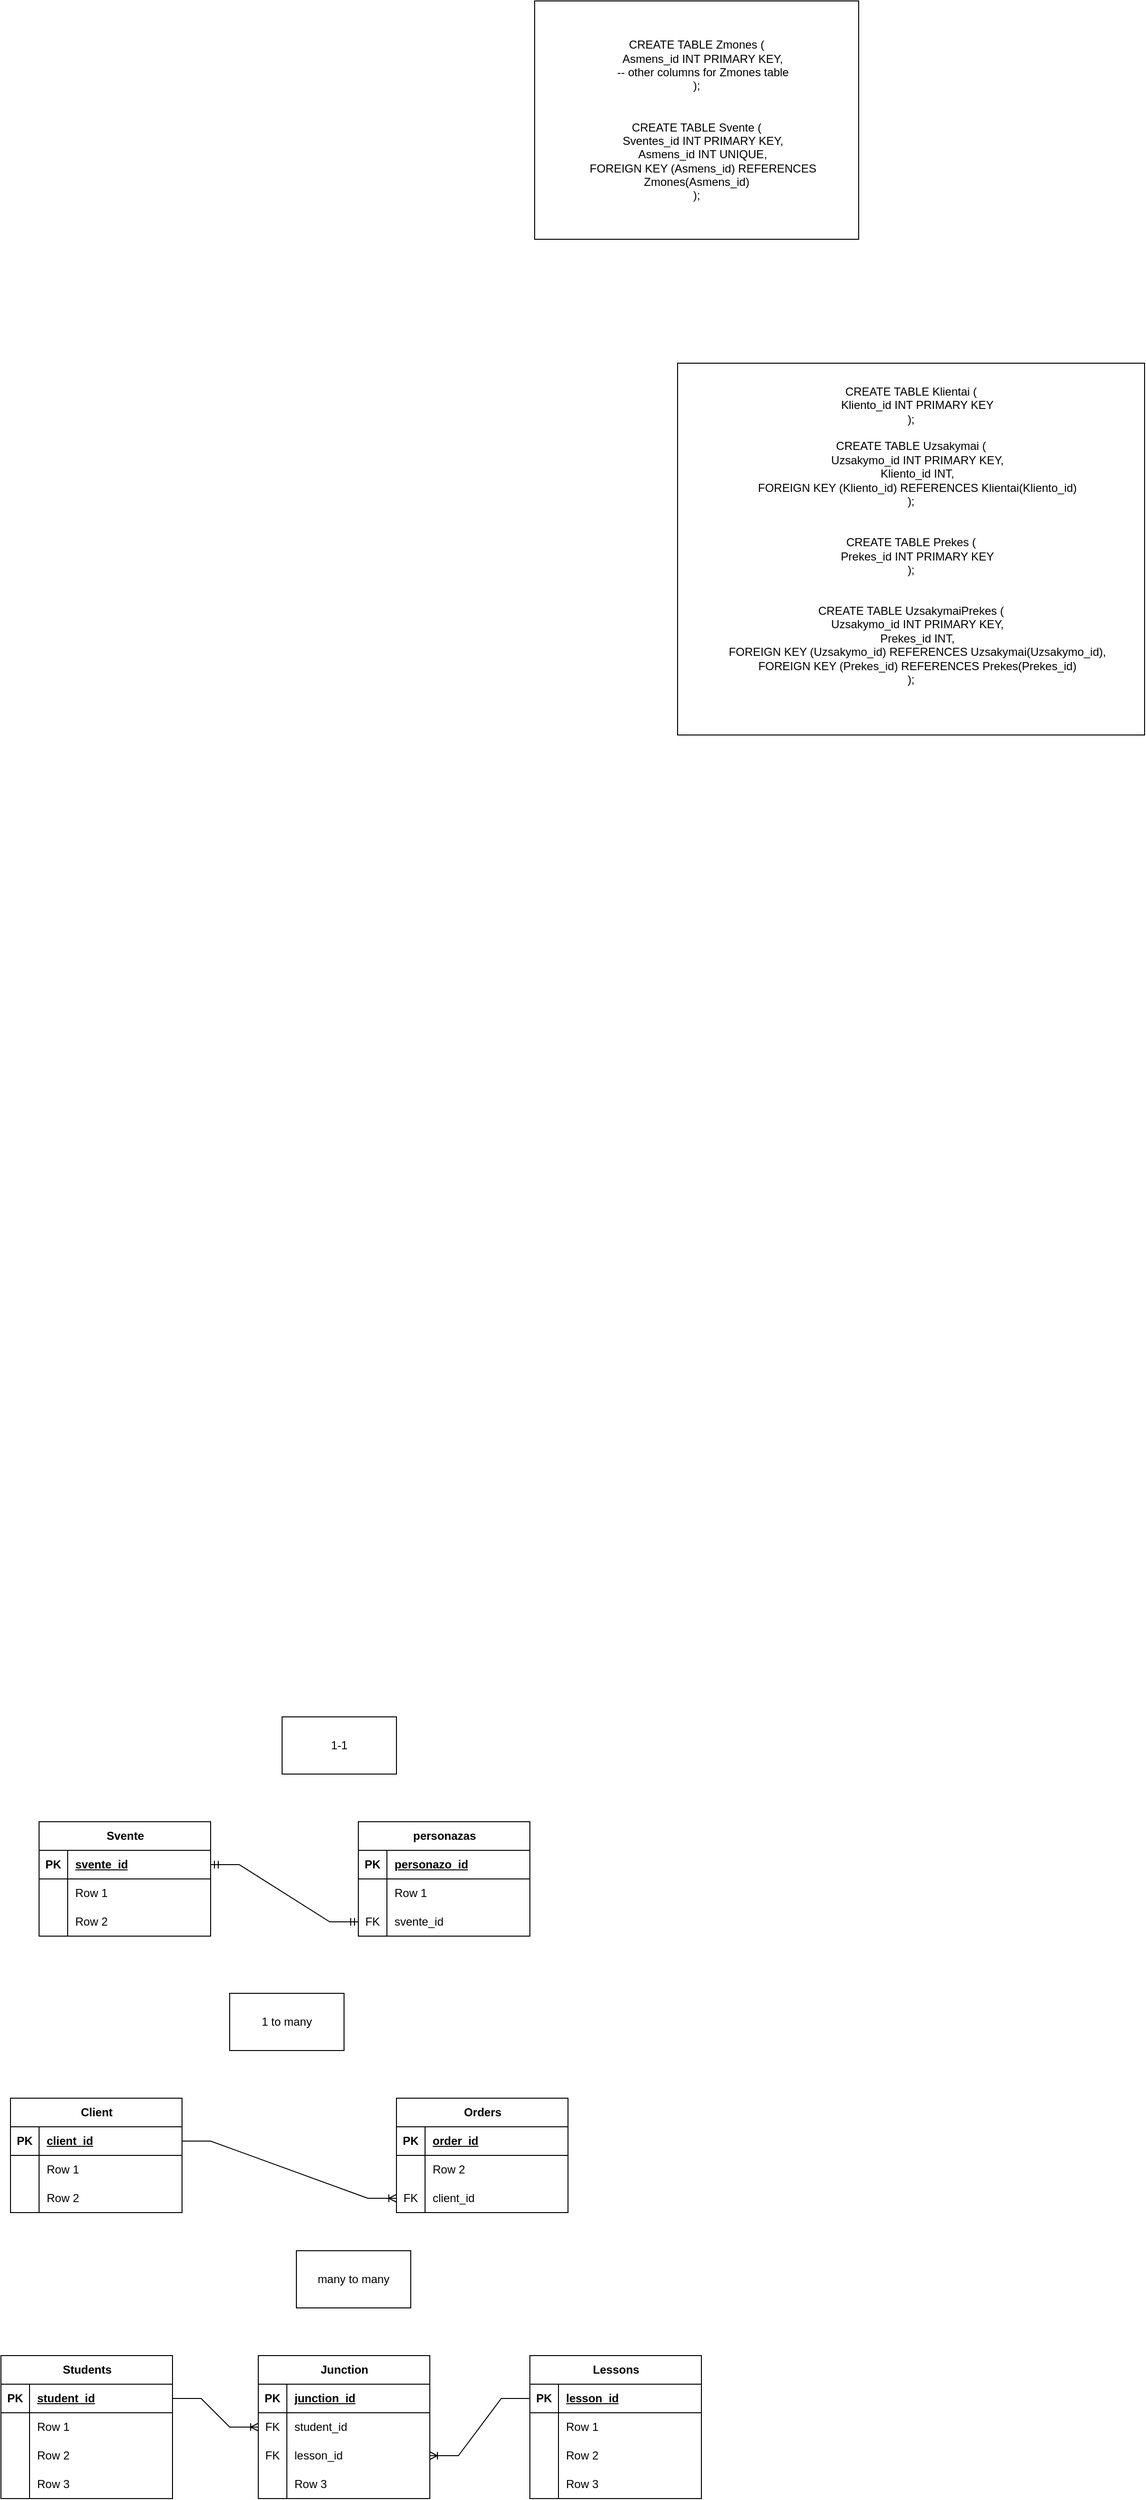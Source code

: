 <mxfile version="22.1.3" type="github">
  <diagram name="Page-1" id="-Vf2M1avFf3hdLdJzJY-">
    <mxGraphModel dx="1232" dy="1623" grid="1" gridSize="10" guides="1" tooltips="1" connect="1" arrows="1" fold="1" page="1" pageScale="1" pageWidth="850" pageHeight="1100" math="0" shadow="0">
      <root>
        <mxCell id="0" />
        <mxCell id="1" parent="0" />
        <mxCell id="xUSNUr6XlXk5HBft7Dbz-149" value="&lt;div&gt;&lt;br&gt;&lt;/div&gt;&lt;div&gt;CREATE TABLE Zmones (&lt;/div&gt;&lt;div&gt;&amp;nbsp; &amp;nbsp; Asmens_id INT PRIMARY KEY,&lt;/div&gt;&lt;div&gt;&amp;nbsp; &amp;nbsp; -- other columns for Zmones table&lt;/div&gt;&lt;div&gt;);&lt;/div&gt;&lt;div&gt;&lt;br&gt;&lt;/div&gt;&lt;div&gt;&lt;br&gt;&lt;/div&gt;&lt;div&gt;CREATE TABLE Svente (&lt;/div&gt;&lt;div&gt;&amp;nbsp; &amp;nbsp; Sventes_id INT PRIMARY KEY,&lt;/div&gt;&lt;div&gt;&amp;nbsp; &amp;nbsp; Asmens_id INT UNIQUE,&lt;/div&gt;&lt;div&gt;&amp;nbsp; &amp;nbsp; FOREIGN KEY (Asmens_id) REFERENCES Zmones(Asmens_id)&lt;/div&gt;&lt;div&gt;);&lt;/div&gt;&lt;div&gt;&lt;br&gt;&lt;/div&gt;" style="whiteSpace=wrap;html=1;" parent="1" vertex="1">
          <mxGeometry x="610" y="-1050" width="340" height="250" as="geometry" />
        </mxCell>
        <mxCell id="xUSNUr6XlXk5HBft7Dbz-150" value="&lt;div&gt;&lt;div&gt;&lt;span style=&quot;background-color: initial;&quot;&gt;CREATE TABLE Klientai (&lt;/span&gt;&lt;br&gt;&lt;/div&gt;&lt;div&gt;&amp;nbsp; &amp;nbsp; Kliento_id INT PRIMARY KEY&lt;/div&gt;&lt;div&gt;);&lt;/div&gt;&lt;div&gt;&lt;br&gt;&lt;/div&gt;&lt;div&gt;&lt;span style=&quot;background-color: initial;&quot;&gt;CREATE TABLE Uzsakymai (&lt;/span&gt;&lt;br&gt;&lt;/div&gt;&lt;div&gt;&amp;nbsp; &amp;nbsp; Uzsakymo_id INT PRIMARY KEY,&lt;/div&gt;&lt;div&gt;&amp;nbsp; &amp;nbsp; Kliento_id INT,&lt;/div&gt;&lt;div&gt;&amp;nbsp; &amp;nbsp; FOREIGN KEY (Kliento_id) REFERENCES Klientai(Kliento_id)&lt;/div&gt;&lt;div&gt;);&lt;/div&gt;&lt;div&gt;&lt;br&gt;&lt;/div&gt;&lt;div&gt;&lt;br&gt;&lt;/div&gt;&lt;div&gt;CREATE TABLE Prekes (&lt;/div&gt;&lt;div&gt;&amp;nbsp; &amp;nbsp; Prekes_id INT PRIMARY KEY&lt;/div&gt;&lt;div&gt;);&lt;/div&gt;&lt;div&gt;&lt;br&gt;&lt;/div&gt;&lt;div&gt;&lt;br&gt;&lt;/div&gt;&lt;div&gt;CREATE TABLE UzsakymaiPrekes (&lt;/div&gt;&lt;div&gt;&amp;nbsp; &amp;nbsp; Uzsakymo_id INT PRIMARY KEY,&lt;/div&gt;&lt;div&gt;&amp;nbsp; &amp;nbsp; Prekes_id INT,&lt;/div&gt;&lt;div&gt;&amp;nbsp; &amp;nbsp; FOREIGN KEY (Uzsakymo_id) REFERENCES Uzsakymai(Uzsakymo_id),&lt;/div&gt;&lt;div&gt;&amp;nbsp; &amp;nbsp; FOREIGN KEY (Prekes_id) REFERENCES Prekes(Prekes_id)&lt;/div&gt;&lt;div&gt;);&lt;/div&gt;&lt;/div&gt;&lt;div&gt;&lt;br&gt;&lt;/div&gt;&lt;div&gt;&lt;br&gt;&lt;/div&gt;" style="whiteSpace=wrap;html=1;" parent="1" vertex="1">
          <mxGeometry x="760" y="-670" width="490" height="390" as="geometry" />
        </mxCell>
        <mxCell id="NiI3PP4zF5hKFGxqGtcx-8" value="Svente" style="shape=table;startSize=30;container=1;collapsible=1;childLayout=tableLayout;fixedRows=1;rowLines=0;fontStyle=1;align=center;resizeLast=1;html=1;" vertex="1" parent="1">
          <mxGeometry x="90" y="860" width="180" height="120" as="geometry" />
        </mxCell>
        <mxCell id="NiI3PP4zF5hKFGxqGtcx-9" value="" style="shape=tableRow;horizontal=0;startSize=0;swimlaneHead=0;swimlaneBody=0;fillColor=none;collapsible=0;dropTarget=0;points=[[0,0.5],[1,0.5]];portConstraint=eastwest;top=0;left=0;right=0;bottom=1;" vertex="1" parent="NiI3PP4zF5hKFGxqGtcx-8">
          <mxGeometry y="30" width="180" height="30" as="geometry" />
        </mxCell>
        <mxCell id="NiI3PP4zF5hKFGxqGtcx-10" value="PK" style="shape=partialRectangle;connectable=0;fillColor=none;top=0;left=0;bottom=0;right=0;fontStyle=1;overflow=hidden;whiteSpace=wrap;html=1;" vertex="1" parent="NiI3PP4zF5hKFGxqGtcx-9">
          <mxGeometry width="30" height="30" as="geometry">
            <mxRectangle width="30" height="30" as="alternateBounds" />
          </mxGeometry>
        </mxCell>
        <mxCell id="NiI3PP4zF5hKFGxqGtcx-11" value="svente_id" style="shape=partialRectangle;connectable=0;fillColor=none;top=0;left=0;bottom=0;right=0;align=left;spacingLeft=6;fontStyle=5;overflow=hidden;whiteSpace=wrap;html=1;" vertex="1" parent="NiI3PP4zF5hKFGxqGtcx-9">
          <mxGeometry x="30" width="150" height="30" as="geometry">
            <mxRectangle width="150" height="30" as="alternateBounds" />
          </mxGeometry>
        </mxCell>
        <mxCell id="NiI3PP4zF5hKFGxqGtcx-12" value="" style="shape=tableRow;horizontal=0;startSize=0;swimlaneHead=0;swimlaneBody=0;fillColor=none;collapsible=0;dropTarget=0;points=[[0,0.5],[1,0.5]];portConstraint=eastwest;top=0;left=0;right=0;bottom=0;" vertex="1" parent="NiI3PP4zF5hKFGxqGtcx-8">
          <mxGeometry y="60" width="180" height="30" as="geometry" />
        </mxCell>
        <mxCell id="NiI3PP4zF5hKFGxqGtcx-13" value="" style="shape=partialRectangle;connectable=0;fillColor=none;top=0;left=0;bottom=0;right=0;editable=1;overflow=hidden;whiteSpace=wrap;html=1;" vertex="1" parent="NiI3PP4zF5hKFGxqGtcx-12">
          <mxGeometry width="30" height="30" as="geometry">
            <mxRectangle width="30" height="30" as="alternateBounds" />
          </mxGeometry>
        </mxCell>
        <mxCell id="NiI3PP4zF5hKFGxqGtcx-14" value="Row 1" style="shape=partialRectangle;connectable=0;fillColor=none;top=0;left=0;bottom=0;right=0;align=left;spacingLeft=6;overflow=hidden;whiteSpace=wrap;html=1;" vertex="1" parent="NiI3PP4zF5hKFGxqGtcx-12">
          <mxGeometry x="30" width="150" height="30" as="geometry">
            <mxRectangle width="150" height="30" as="alternateBounds" />
          </mxGeometry>
        </mxCell>
        <mxCell id="NiI3PP4zF5hKFGxqGtcx-15" value="" style="shape=tableRow;horizontal=0;startSize=0;swimlaneHead=0;swimlaneBody=0;fillColor=none;collapsible=0;dropTarget=0;points=[[0,0.5],[1,0.5]];portConstraint=eastwest;top=0;left=0;right=0;bottom=0;" vertex="1" parent="NiI3PP4zF5hKFGxqGtcx-8">
          <mxGeometry y="90" width="180" height="30" as="geometry" />
        </mxCell>
        <mxCell id="NiI3PP4zF5hKFGxqGtcx-16" value="" style="shape=partialRectangle;connectable=0;fillColor=none;top=0;left=0;bottom=0;right=0;editable=1;overflow=hidden;whiteSpace=wrap;html=1;" vertex="1" parent="NiI3PP4zF5hKFGxqGtcx-15">
          <mxGeometry width="30" height="30" as="geometry">
            <mxRectangle width="30" height="30" as="alternateBounds" />
          </mxGeometry>
        </mxCell>
        <mxCell id="NiI3PP4zF5hKFGxqGtcx-17" value="Row 2" style="shape=partialRectangle;connectable=0;fillColor=none;top=0;left=0;bottom=0;right=0;align=left;spacingLeft=6;overflow=hidden;whiteSpace=wrap;html=1;" vertex="1" parent="NiI3PP4zF5hKFGxqGtcx-15">
          <mxGeometry x="30" width="150" height="30" as="geometry">
            <mxRectangle width="150" height="30" as="alternateBounds" />
          </mxGeometry>
        </mxCell>
        <mxCell id="NiI3PP4zF5hKFGxqGtcx-21" value="personazas" style="shape=table;startSize=30;container=1;collapsible=1;childLayout=tableLayout;fixedRows=1;rowLines=0;fontStyle=1;align=center;resizeLast=1;html=1;" vertex="1" parent="1">
          <mxGeometry x="425" y="860" width="180" height="120" as="geometry" />
        </mxCell>
        <mxCell id="NiI3PP4zF5hKFGxqGtcx-22" value="" style="shape=tableRow;horizontal=0;startSize=0;swimlaneHead=0;swimlaneBody=0;fillColor=none;collapsible=0;dropTarget=0;points=[[0,0.5],[1,0.5]];portConstraint=eastwest;top=0;left=0;right=0;bottom=1;" vertex="1" parent="NiI3PP4zF5hKFGxqGtcx-21">
          <mxGeometry y="30" width="180" height="30" as="geometry" />
        </mxCell>
        <mxCell id="NiI3PP4zF5hKFGxqGtcx-23" value="PK" style="shape=partialRectangle;connectable=0;fillColor=none;top=0;left=0;bottom=0;right=0;fontStyle=1;overflow=hidden;whiteSpace=wrap;html=1;" vertex="1" parent="NiI3PP4zF5hKFGxqGtcx-22">
          <mxGeometry width="30" height="30" as="geometry">
            <mxRectangle width="30" height="30" as="alternateBounds" />
          </mxGeometry>
        </mxCell>
        <mxCell id="NiI3PP4zF5hKFGxqGtcx-24" value="personazo_id" style="shape=partialRectangle;connectable=0;fillColor=none;top=0;left=0;bottom=0;right=0;align=left;spacingLeft=6;fontStyle=5;overflow=hidden;whiteSpace=wrap;html=1;" vertex="1" parent="NiI3PP4zF5hKFGxqGtcx-22">
          <mxGeometry x="30" width="150" height="30" as="geometry">
            <mxRectangle width="150" height="30" as="alternateBounds" />
          </mxGeometry>
        </mxCell>
        <mxCell id="NiI3PP4zF5hKFGxqGtcx-25" value="" style="shape=tableRow;horizontal=0;startSize=0;swimlaneHead=0;swimlaneBody=0;fillColor=none;collapsible=0;dropTarget=0;points=[[0,0.5],[1,0.5]];portConstraint=eastwest;top=0;left=0;right=0;bottom=0;" vertex="1" parent="NiI3PP4zF5hKFGxqGtcx-21">
          <mxGeometry y="60" width="180" height="30" as="geometry" />
        </mxCell>
        <mxCell id="NiI3PP4zF5hKFGxqGtcx-26" value="" style="shape=partialRectangle;connectable=0;fillColor=none;top=0;left=0;bottom=0;right=0;editable=1;overflow=hidden;whiteSpace=wrap;html=1;" vertex="1" parent="NiI3PP4zF5hKFGxqGtcx-25">
          <mxGeometry width="30" height="30" as="geometry">
            <mxRectangle width="30" height="30" as="alternateBounds" />
          </mxGeometry>
        </mxCell>
        <mxCell id="NiI3PP4zF5hKFGxqGtcx-27" value="Row 1" style="shape=partialRectangle;connectable=0;fillColor=none;top=0;left=0;bottom=0;right=0;align=left;spacingLeft=6;overflow=hidden;whiteSpace=wrap;html=1;" vertex="1" parent="NiI3PP4zF5hKFGxqGtcx-25">
          <mxGeometry x="30" width="150" height="30" as="geometry">
            <mxRectangle width="150" height="30" as="alternateBounds" />
          </mxGeometry>
        </mxCell>
        <mxCell id="NiI3PP4zF5hKFGxqGtcx-34" value="" style="shape=tableRow;horizontal=0;startSize=0;swimlaneHead=0;swimlaneBody=0;fillColor=none;collapsible=0;dropTarget=0;points=[[0,0.5],[1,0.5]];portConstraint=eastwest;top=0;left=0;right=0;bottom=0;" vertex="1" parent="NiI3PP4zF5hKFGxqGtcx-21">
          <mxGeometry y="90" width="180" height="30" as="geometry" />
        </mxCell>
        <mxCell id="NiI3PP4zF5hKFGxqGtcx-35" value="FK" style="shape=partialRectangle;connectable=0;fillColor=none;top=0;left=0;bottom=0;right=0;editable=1;overflow=hidden;whiteSpace=wrap;html=1;" vertex="1" parent="NiI3PP4zF5hKFGxqGtcx-34">
          <mxGeometry width="30" height="30" as="geometry">
            <mxRectangle width="30" height="30" as="alternateBounds" />
          </mxGeometry>
        </mxCell>
        <mxCell id="NiI3PP4zF5hKFGxqGtcx-36" value="svente_id" style="shape=partialRectangle;connectable=0;fillColor=none;top=0;left=0;bottom=0;right=0;align=left;spacingLeft=6;overflow=hidden;whiteSpace=wrap;html=1;" vertex="1" parent="NiI3PP4zF5hKFGxqGtcx-34">
          <mxGeometry x="30" width="150" height="30" as="geometry">
            <mxRectangle width="150" height="30" as="alternateBounds" />
          </mxGeometry>
        </mxCell>
        <mxCell id="NiI3PP4zF5hKFGxqGtcx-38" value="" style="edgeStyle=entityRelationEdgeStyle;fontSize=12;html=1;endArrow=ERmandOne;startArrow=ERmandOne;rounded=0;exitX=1;exitY=0.5;exitDx=0;exitDy=0;entryX=0;entryY=0.5;entryDx=0;entryDy=0;" edge="1" parent="1" source="NiI3PP4zF5hKFGxqGtcx-9" target="NiI3PP4zF5hKFGxqGtcx-34">
          <mxGeometry width="100" height="100" relative="1" as="geometry">
            <mxPoint x="460" y="880" as="sourcePoint" />
            <mxPoint x="560" y="780" as="targetPoint" />
          </mxGeometry>
        </mxCell>
        <mxCell id="NiI3PP4zF5hKFGxqGtcx-39" value="Client" style="shape=table;startSize=30;container=1;collapsible=1;childLayout=tableLayout;fixedRows=1;rowLines=0;fontStyle=1;align=center;resizeLast=1;html=1;" vertex="1" parent="1">
          <mxGeometry x="60" y="1150" width="180" height="120" as="geometry" />
        </mxCell>
        <mxCell id="NiI3PP4zF5hKFGxqGtcx-40" value="" style="shape=tableRow;horizontal=0;startSize=0;swimlaneHead=0;swimlaneBody=0;fillColor=none;collapsible=0;dropTarget=0;points=[[0,0.5],[1,0.5]];portConstraint=eastwest;top=0;left=0;right=0;bottom=1;" vertex="1" parent="NiI3PP4zF5hKFGxqGtcx-39">
          <mxGeometry y="30" width="180" height="30" as="geometry" />
        </mxCell>
        <mxCell id="NiI3PP4zF5hKFGxqGtcx-41" value="PK" style="shape=partialRectangle;connectable=0;fillColor=none;top=0;left=0;bottom=0;right=0;fontStyle=1;overflow=hidden;whiteSpace=wrap;html=1;" vertex="1" parent="NiI3PP4zF5hKFGxqGtcx-40">
          <mxGeometry width="30" height="30" as="geometry">
            <mxRectangle width="30" height="30" as="alternateBounds" />
          </mxGeometry>
        </mxCell>
        <mxCell id="NiI3PP4zF5hKFGxqGtcx-42" value="client_id" style="shape=partialRectangle;connectable=0;fillColor=none;top=0;left=0;bottom=0;right=0;align=left;spacingLeft=6;fontStyle=5;overflow=hidden;whiteSpace=wrap;html=1;" vertex="1" parent="NiI3PP4zF5hKFGxqGtcx-40">
          <mxGeometry x="30" width="150" height="30" as="geometry">
            <mxRectangle width="150" height="30" as="alternateBounds" />
          </mxGeometry>
        </mxCell>
        <mxCell id="NiI3PP4zF5hKFGxqGtcx-43" value="" style="shape=tableRow;horizontal=0;startSize=0;swimlaneHead=0;swimlaneBody=0;fillColor=none;collapsible=0;dropTarget=0;points=[[0,0.5],[1,0.5]];portConstraint=eastwest;top=0;left=0;right=0;bottom=0;" vertex="1" parent="NiI3PP4zF5hKFGxqGtcx-39">
          <mxGeometry y="60" width="180" height="30" as="geometry" />
        </mxCell>
        <mxCell id="NiI3PP4zF5hKFGxqGtcx-44" value="" style="shape=partialRectangle;connectable=0;fillColor=none;top=0;left=0;bottom=0;right=0;editable=1;overflow=hidden;whiteSpace=wrap;html=1;" vertex="1" parent="NiI3PP4zF5hKFGxqGtcx-43">
          <mxGeometry width="30" height="30" as="geometry">
            <mxRectangle width="30" height="30" as="alternateBounds" />
          </mxGeometry>
        </mxCell>
        <mxCell id="NiI3PP4zF5hKFGxqGtcx-45" value="Row 1" style="shape=partialRectangle;connectable=0;fillColor=none;top=0;left=0;bottom=0;right=0;align=left;spacingLeft=6;overflow=hidden;whiteSpace=wrap;html=1;" vertex="1" parent="NiI3PP4zF5hKFGxqGtcx-43">
          <mxGeometry x="30" width="150" height="30" as="geometry">
            <mxRectangle width="150" height="30" as="alternateBounds" />
          </mxGeometry>
        </mxCell>
        <mxCell id="NiI3PP4zF5hKFGxqGtcx-46" value="" style="shape=tableRow;horizontal=0;startSize=0;swimlaneHead=0;swimlaneBody=0;fillColor=none;collapsible=0;dropTarget=0;points=[[0,0.5],[1,0.5]];portConstraint=eastwest;top=0;left=0;right=0;bottom=0;" vertex="1" parent="NiI3PP4zF5hKFGxqGtcx-39">
          <mxGeometry y="90" width="180" height="30" as="geometry" />
        </mxCell>
        <mxCell id="NiI3PP4zF5hKFGxqGtcx-47" value="" style="shape=partialRectangle;connectable=0;fillColor=none;top=0;left=0;bottom=0;right=0;editable=1;overflow=hidden;whiteSpace=wrap;html=1;" vertex="1" parent="NiI3PP4zF5hKFGxqGtcx-46">
          <mxGeometry width="30" height="30" as="geometry">
            <mxRectangle width="30" height="30" as="alternateBounds" />
          </mxGeometry>
        </mxCell>
        <mxCell id="NiI3PP4zF5hKFGxqGtcx-48" value="Row 2" style="shape=partialRectangle;connectable=0;fillColor=none;top=0;left=0;bottom=0;right=0;align=left;spacingLeft=6;overflow=hidden;whiteSpace=wrap;html=1;" vertex="1" parent="NiI3PP4zF5hKFGxqGtcx-46">
          <mxGeometry x="30" width="150" height="30" as="geometry">
            <mxRectangle width="150" height="30" as="alternateBounds" />
          </mxGeometry>
        </mxCell>
        <mxCell id="NiI3PP4zF5hKFGxqGtcx-52" value="Orders" style="shape=table;startSize=30;container=1;collapsible=1;childLayout=tableLayout;fixedRows=1;rowLines=0;fontStyle=1;align=center;resizeLast=1;html=1;" vertex="1" parent="1">
          <mxGeometry x="465" y="1150" width="180" height="120" as="geometry" />
        </mxCell>
        <mxCell id="NiI3PP4zF5hKFGxqGtcx-53" value="" style="shape=tableRow;horizontal=0;startSize=0;swimlaneHead=0;swimlaneBody=0;fillColor=none;collapsible=0;dropTarget=0;points=[[0,0.5],[1,0.5]];portConstraint=eastwest;top=0;left=0;right=0;bottom=1;" vertex="1" parent="NiI3PP4zF5hKFGxqGtcx-52">
          <mxGeometry y="30" width="180" height="30" as="geometry" />
        </mxCell>
        <mxCell id="NiI3PP4zF5hKFGxqGtcx-54" value="PK" style="shape=partialRectangle;connectable=0;fillColor=none;top=0;left=0;bottom=0;right=0;fontStyle=1;overflow=hidden;whiteSpace=wrap;html=1;" vertex="1" parent="NiI3PP4zF5hKFGxqGtcx-53">
          <mxGeometry width="30" height="30" as="geometry">
            <mxRectangle width="30" height="30" as="alternateBounds" />
          </mxGeometry>
        </mxCell>
        <mxCell id="NiI3PP4zF5hKFGxqGtcx-55" value="order_id" style="shape=partialRectangle;connectable=0;fillColor=none;top=0;left=0;bottom=0;right=0;align=left;spacingLeft=6;fontStyle=5;overflow=hidden;whiteSpace=wrap;html=1;" vertex="1" parent="NiI3PP4zF5hKFGxqGtcx-53">
          <mxGeometry x="30" width="150" height="30" as="geometry">
            <mxRectangle width="150" height="30" as="alternateBounds" />
          </mxGeometry>
        </mxCell>
        <mxCell id="NiI3PP4zF5hKFGxqGtcx-59" value="" style="shape=tableRow;horizontal=0;startSize=0;swimlaneHead=0;swimlaneBody=0;fillColor=none;collapsible=0;dropTarget=0;points=[[0,0.5],[1,0.5]];portConstraint=eastwest;top=0;left=0;right=0;bottom=0;" vertex="1" parent="NiI3PP4zF5hKFGxqGtcx-52">
          <mxGeometry y="60" width="180" height="30" as="geometry" />
        </mxCell>
        <mxCell id="NiI3PP4zF5hKFGxqGtcx-60" value="" style="shape=partialRectangle;connectable=0;fillColor=none;top=0;left=0;bottom=0;right=0;editable=1;overflow=hidden;whiteSpace=wrap;html=1;" vertex="1" parent="NiI3PP4zF5hKFGxqGtcx-59">
          <mxGeometry width="30" height="30" as="geometry">
            <mxRectangle width="30" height="30" as="alternateBounds" />
          </mxGeometry>
        </mxCell>
        <mxCell id="NiI3PP4zF5hKFGxqGtcx-61" value="Row 2" style="shape=partialRectangle;connectable=0;fillColor=none;top=0;left=0;bottom=0;right=0;align=left;spacingLeft=6;overflow=hidden;whiteSpace=wrap;html=1;" vertex="1" parent="NiI3PP4zF5hKFGxqGtcx-59">
          <mxGeometry x="30" width="150" height="30" as="geometry">
            <mxRectangle width="150" height="30" as="alternateBounds" />
          </mxGeometry>
        </mxCell>
        <mxCell id="NiI3PP4zF5hKFGxqGtcx-62" value="" style="shape=tableRow;horizontal=0;startSize=0;swimlaneHead=0;swimlaneBody=0;fillColor=none;collapsible=0;dropTarget=0;points=[[0,0.5],[1,0.5]];portConstraint=eastwest;top=0;left=0;right=0;bottom=0;" vertex="1" parent="NiI3PP4zF5hKFGxqGtcx-52">
          <mxGeometry y="90" width="180" height="30" as="geometry" />
        </mxCell>
        <mxCell id="NiI3PP4zF5hKFGxqGtcx-63" value="FK" style="shape=partialRectangle;connectable=0;fillColor=none;top=0;left=0;bottom=0;right=0;editable=1;overflow=hidden;whiteSpace=wrap;html=1;" vertex="1" parent="NiI3PP4zF5hKFGxqGtcx-62">
          <mxGeometry width="30" height="30" as="geometry">
            <mxRectangle width="30" height="30" as="alternateBounds" />
          </mxGeometry>
        </mxCell>
        <mxCell id="NiI3PP4zF5hKFGxqGtcx-64" value="client_id" style="shape=partialRectangle;connectable=0;fillColor=none;top=0;left=0;bottom=0;right=0;align=left;spacingLeft=6;overflow=hidden;whiteSpace=wrap;html=1;" vertex="1" parent="NiI3PP4zF5hKFGxqGtcx-62">
          <mxGeometry x="30" width="150" height="30" as="geometry">
            <mxRectangle width="150" height="30" as="alternateBounds" />
          </mxGeometry>
        </mxCell>
        <mxCell id="NiI3PP4zF5hKFGxqGtcx-65" value="" style="edgeStyle=entityRelationEdgeStyle;fontSize=12;html=1;endArrow=ERoneToMany;rounded=0;exitX=1;exitY=0.5;exitDx=0;exitDy=0;entryX=0;entryY=0.5;entryDx=0;entryDy=0;" edge="1" parent="1" source="NiI3PP4zF5hKFGxqGtcx-40" target="NiI3PP4zF5hKFGxqGtcx-62">
          <mxGeometry width="100" height="100" relative="1" as="geometry">
            <mxPoint x="460" y="1300" as="sourcePoint" />
            <mxPoint x="560" y="1200" as="targetPoint" />
          </mxGeometry>
        </mxCell>
        <mxCell id="NiI3PP4zF5hKFGxqGtcx-66" value="Students" style="shape=table;startSize=30;container=1;collapsible=1;childLayout=tableLayout;fixedRows=1;rowLines=0;fontStyle=1;align=center;resizeLast=1;html=1;" vertex="1" parent="1">
          <mxGeometry x="50" y="1420" width="180" height="150" as="geometry" />
        </mxCell>
        <mxCell id="NiI3PP4zF5hKFGxqGtcx-67" value="" style="shape=tableRow;horizontal=0;startSize=0;swimlaneHead=0;swimlaneBody=0;fillColor=none;collapsible=0;dropTarget=0;points=[[0,0.5],[1,0.5]];portConstraint=eastwest;top=0;left=0;right=0;bottom=1;" vertex="1" parent="NiI3PP4zF5hKFGxqGtcx-66">
          <mxGeometry y="30" width="180" height="30" as="geometry" />
        </mxCell>
        <mxCell id="NiI3PP4zF5hKFGxqGtcx-68" value="PK" style="shape=partialRectangle;connectable=0;fillColor=none;top=0;left=0;bottom=0;right=0;fontStyle=1;overflow=hidden;whiteSpace=wrap;html=1;" vertex="1" parent="NiI3PP4zF5hKFGxqGtcx-67">
          <mxGeometry width="30" height="30" as="geometry">
            <mxRectangle width="30" height="30" as="alternateBounds" />
          </mxGeometry>
        </mxCell>
        <mxCell id="NiI3PP4zF5hKFGxqGtcx-69" value="student_id" style="shape=partialRectangle;connectable=0;fillColor=none;top=0;left=0;bottom=0;right=0;align=left;spacingLeft=6;fontStyle=5;overflow=hidden;whiteSpace=wrap;html=1;" vertex="1" parent="NiI3PP4zF5hKFGxqGtcx-67">
          <mxGeometry x="30" width="150" height="30" as="geometry">
            <mxRectangle width="150" height="30" as="alternateBounds" />
          </mxGeometry>
        </mxCell>
        <mxCell id="NiI3PP4zF5hKFGxqGtcx-70" value="" style="shape=tableRow;horizontal=0;startSize=0;swimlaneHead=0;swimlaneBody=0;fillColor=none;collapsible=0;dropTarget=0;points=[[0,0.5],[1,0.5]];portConstraint=eastwest;top=0;left=0;right=0;bottom=0;" vertex="1" parent="NiI3PP4zF5hKFGxqGtcx-66">
          <mxGeometry y="60" width="180" height="30" as="geometry" />
        </mxCell>
        <mxCell id="NiI3PP4zF5hKFGxqGtcx-71" value="" style="shape=partialRectangle;connectable=0;fillColor=none;top=0;left=0;bottom=0;right=0;editable=1;overflow=hidden;whiteSpace=wrap;html=1;" vertex="1" parent="NiI3PP4zF5hKFGxqGtcx-70">
          <mxGeometry width="30" height="30" as="geometry">
            <mxRectangle width="30" height="30" as="alternateBounds" />
          </mxGeometry>
        </mxCell>
        <mxCell id="NiI3PP4zF5hKFGxqGtcx-72" value="Row 1" style="shape=partialRectangle;connectable=0;fillColor=none;top=0;left=0;bottom=0;right=0;align=left;spacingLeft=6;overflow=hidden;whiteSpace=wrap;html=1;" vertex="1" parent="NiI3PP4zF5hKFGxqGtcx-70">
          <mxGeometry x="30" width="150" height="30" as="geometry">
            <mxRectangle width="150" height="30" as="alternateBounds" />
          </mxGeometry>
        </mxCell>
        <mxCell id="NiI3PP4zF5hKFGxqGtcx-73" value="" style="shape=tableRow;horizontal=0;startSize=0;swimlaneHead=0;swimlaneBody=0;fillColor=none;collapsible=0;dropTarget=0;points=[[0,0.5],[1,0.5]];portConstraint=eastwest;top=0;left=0;right=0;bottom=0;" vertex="1" parent="NiI3PP4zF5hKFGxqGtcx-66">
          <mxGeometry y="90" width="180" height="30" as="geometry" />
        </mxCell>
        <mxCell id="NiI3PP4zF5hKFGxqGtcx-74" value="" style="shape=partialRectangle;connectable=0;fillColor=none;top=0;left=0;bottom=0;right=0;editable=1;overflow=hidden;whiteSpace=wrap;html=1;" vertex="1" parent="NiI3PP4zF5hKFGxqGtcx-73">
          <mxGeometry width="30" height="30" as="geometry">
            <mxRectangle width="30" height="30" as="alternateBounds" />
          </mxGeometry>
        </mxCell>
        <mxCell id="NiI3PP4zF5hKFGxqGtcx-75" value="Row 2" style="shape=partialRectangle;connectable=0;fillColor=none;top=0;left=0;bottom=0;right=0;align=left;spacingLeft=6;overflow=hidden;whiteSpace=wrap;html=1;" vertex="1" parent="NiI3PP4zF5hKFGxqGtcx-73">
          <mxGeometry x="30" width="150" height="30" as="geometry">
            <mxRectangle width="150" height="30" as="alternateBounds" />
          </mxGeometry>
        </mxCell>
        <mxCell id="NiI3PP4zF5hKFGxqGtcx-76" value="" style="shape=tableRow;horizontal=0;startSize=0;swimlaneHead=0;swimlaneBody=0;fillColor=none;collapsible=0;dropTarget=0;points=[[0,0.5],[1,0.5]];portConstraint=eastwest;top=0;left=0;right=0;bottom=0;" vertex="1" parent="NiI3PP4zF5hKFGxqGtcx-66">
          <mxGeometry y="120" width="180" height="30" as="geometry" />
        </mxCell>
        <mxCell id="NiI3PP4zF5hKFGxqGtcx-77" value="" style="shape=partialRectangle;connectable=0;fillColor=none;top=0;left=0;bottom=0;right=0;editable=1;overflow=hidden;whiteSpace=wrap;html=1;" vertex="1" parent="NiI3PP4zF5hKFGxqGtcx-76">
          <mxGeometry width="30" height="30" as="geometry">
            <mxRectangle width="30" height="30" as="alternateBounds" />
          </mxGeometry>
        </mxCell>
        <mxCell id="NiI3PP4zF5hKFGxqGtcx-78" value="Row 3" style="shape=partialRectangle;connectable=0;fillColor=none;top=0;left=0;bottom=0;right=0;align=left;spacingLeft=6;overflow=hidden;whiteSpace=wrap;html=1;" vertex="1" parent="NiI3PP4zF5hKFGxqGtcx-76">
          <mxGeometry x="30" width="150" height="30" as="geometry">
            <mxRectangle width="150" height="30" as="alternateBounds" />
          </mxGeometry>
        </mxCell>
        <mxCell id="NiI3PP4zF5hKFGxqGtcx-79" value="Lessons" style="shape=table;startSize=30;container=1;collapsible=1;childLayout=tableLayout;fixedRows=1;rowLines=0;fontStyle=1;align=center;resizeLast=1;html=1;" vertex="1" parent="1">
          <mxGeometry x="605" y="1420" width="180" height="150" as="geometry" />
        </mxCell>
        <mxCell id="NiI3PP4zF5hKFGxqGtcx-80" value="" style="shape=tableRow;horizontal=0;startSize=0;swimlaneHead=0;swimlaneBody=0;fillColor=none;collapsible=0;dropTarget=0;points=[[0,0.5],[1,0.5]];portConstraint=eastwest;top=0;left=0;right=0;bottom=1;" vertex="1" parent="NiI3PP4zF5hKFGxqGtcx-79">
          <mxGeometry y="30" width="180" height="30" as="geometry" />
        </mxCell>
        <mxCell id="NiI3PP4zF5hKFGxqGtcx-81" value="PK" style="shape=partialRectangle;connectable=0;fillColor=none;top=0;left=0;bottom=0;right=0;fontStyle=1;overflow=hidden;whiteSpace=wrap;html=1;" vertex="1" parent="NiI3PP4zF5hKFGxqGtcx-80">
          <mxGeometry width="30" height="30" as="geometry">
            <mxRectangle width="30" height="30" as="alternateBounds" />
          </mxGeometry>
        </mxCell>
        <mxCell id="NiI3PP4zF5hKFGxqGtcx-82" value="lesson_id" style="shape=partialRectangle;connectable=0;fillColor=none;top=0;left=0;bottom=0;right=0;align=left;spacingLeft=6;fontStyle=5;overflow=hidden;whiteSpace=wrap;html=1;" vertex="1" parent="NiI3PP4zF5hKFGxqGtcx-80">
          <mxGeometry x="30" width="150" height="30" as="geometry">
            <mxRectangle width="150" height="30" as="alternateBounds" />
          </mxGeometry>
        </mxCell>
        <mxCell id="NiI3PP4zF5hKFGxqGtcx-83" value="" style="shape=tableRow;horizontal=0;startSize=0;swimlaneHead=0;swimlaneBody=0;fillColor=none;collapsible=0;dropTarget=0;points=[[0,0.5],[1,0.5]];portConstraint=eastwest;top=0;left=0;right=0;bottom=0;" vertex="1" parent="NiI3PP4zF5hKFGxqGtcx-79">
          <mxGeometry y="60" width="180" height="30" as="geometry" />
        </mxCell>
        <mxCell id="NiI3PP4zF5hKFGxqGtcx-84" value="" style="shape=partialRectangle;connectable=0;fillColor=none;top=0;left=0;bottom=0;right=0;editable=1;overflow=hidden;whiteSpace=wrap;html=1;" vertex="1" parent="NiI3PP4zF5hKFGxqGtcx-83">
          <mxGeometry width="30" height="30" as="geometry">
            <mxRectangle width="30" height="30" as="alternateBounds" />
          </mxGeometry>
        </mxCell>
        <mxCell id="NiI3PP4zF5hKFGxqGtcx-85" value="Row 1" style="shape=partialRectangle;connectable=0;fillColor=none;top=0;left=0;bottom=0;right=0;align=left;spacingLeft=6;overflow=hidden;whiteSpace=wrap;html=1;" vertex="1" parent="NiI3PP4zF5hKFGxqGtcx-83">
          <mxGeometry x="30" width="150" height="30" as="geometry">
            <mxRectangle width="150" height="30" as="alternateBounds" />
          </mxGeometry>
        </mxCell>
        <mxCell id="NiI3PP4zF5hKFGxqGtcx-86" value="" style="shape=tableRow;horizontal=0;startSize=0;swimlaneHead=0;swimlaneBody=0;fillColor=none;collapsible=0;dropTarget=0;points=[[0,0.5],[1,0.5]];portConstraint=eastwest;top=0;left=0;right=0;bottom=0;" vertex="1" parent="NiI3PP4zF5hKFGxqGtcx-79">
          <mxGeometry y="90" width="180" height="30" as="geometry" />
        </mxCell>
        <mxCell id="NiI3PP4zF5hKFGxqGtcx-87" value="" style="shape=partialRectangle;connectable=0;fillColor=none;top=0;left=0;bottom=0;right=0;editable=1;overflow=hidden;whiteSpace=wrap;html=1;" vertex="1" parent="NiI3PP4zF5hKFGxqGtcx-86">
          <mxGeometry width="30" height="30" as="geometry">
            <mxRectangle width="30" height="30" as="alternateBounds" />
          </mxGeometry>
        </mxCell>
        <mxCell id="NiI3PP4zF5hKFGxqGtcx-88" value="Row 2" style="shape=partialRectangle;connectable=0;fillColor=none;top=0;left=0;bottom=0;right=0;align=left;spacingLeft=6;overflow=hidden;whiteSpace=wrap;html=1;" vertex="1" parent="NiI3PP4zF5hKFGxqGtcx-86">
          <mxGeometry x="30" width="150" height="30" as="geometry">
            <mxRectangle width="150" height="30" as="alternateBounds" />
          </mxGeometry>
        </mxCell>
        <mxCell id="NiI3PP4zF5hKFGxqGtcx-89" value="" style="shape=tableRow;horizontal=0;startSize=0;swimlaneHead=0;swimlaneBody=0;fillColor=none;collapsible=0;dropTarget=0;points=[[0,0.5],[1,0.5]];portConstraint=eastwest;top=0;left=0;right=0;bottom=0;" vertex="1" parent="NiI3PP4zF5hKFGxqGtcx-79">
          <mxGeometry y="120" width="180" height="30" as="geometry" />
        </mxCell>
        <mxCell id="NiI3PP4zF5hKFGxqGtcx-90" value="" style="shape=partialRectangle;connectable=0;fillColor=none;top=0;left=0;bottom=0;right=0;editable=1;overflow=hidden;whiteSpace=wrap;html=1;" vertex="1" parent="NiI3PP4zF5hKFGxqGtcx-89">
          <mxGeometry width="30" height="30" as="geometry">
            <mxRectangle width="30" height="30" as="alternateBounds" />
          </mxGeometry>
        </mxCell>
        <mxCell id="NiI3PP4zF5hKFGxqGtcx-91" value="Row 3" style="shape=partialRectangle;connectable=0;fillColor=none;top=0;left=0;bottom=0;right=0;align=left;spacingLeft=6;overflow=hidden;whiteSpace=wrap;html=1;" vertex="1" parent="NiI3PP4zF5hKFGxqGtcx-89">
          <mxGeometry x="30" width="150" height="30" as="geometry">
            <mxRectangle width="150" height="30" as="alternateBounds" />
          </mxGeometry>
        </mxCell>
        <mxCell id="NiI3PP4zF5hKFGxqGtcx-92" value="Junction" style="shape=table;startSize=30;container=1;collapsible=1;childLayout=tableLayout;fixedRows=1;rowLines=0;fontStyle=1;align=center;resizeLast=1;html=1;" vertex="1" parent="1">
          <mxGeometry x="320" y="1420" width="180" height="150" as="geometry" />
        </mxCell>
        <mxCell id="NiI3PP4zF5hKFGxqGtcx-93" value="" style="shape=tableRow;horizontal=0;startSize=0;swimlaneHead=0;swimlaneBody=0;fillColor=none;collapsible=0;dropTarget=0;points=[[0,0.5],[1,0.5]];portConstraint=eastwest;top=0;left=0;right=0;bottom=1;" vertex="1" parent="NiI3PP4zF5hKFGxqGtcx-92">
          <mxGeometry y="30" width="180" height="30" as="geometry" />
        </mxCell>
        <mxCell id="NiI3PP4zF5hKFGxqGtcx-94" value="PK" style="shape=partialRectangle;connectable=0;fillColor=none;top=0;left=0;bottom=0;right=0;fontStyle=1;overflow=hidden;whiteSpace=wrap;html=1;" vertex="1" parent="NiI3PP4zF5hKFGxqGtcx-93">
          <mxGeometry width="30" height="30" as="geometry">
            <mxRectangle width="30" height="30" as="alternateBounds" />
          </mxGeometry>
        </mxCell>
        <mxCell id="NiI3PP4zF5hKFGxqGtcx-95" value="junction_id" style="shape=partialRectangle;connectable=0;fillColor=none;top=0;left=0;bottom=0;right=0;align=left;spacingLeft=6;fontStyle=5;overflow=hidden;whiteSpace=wrap;html=1;" vertex="1" parent="NiI3PP4zF5hKFGxqGtcx-93">
          <mxGeometry x="30" width="150" height="30" as="geometry">
            <mxRectangle width="150" height="30" as="alternateBounds" />
          </mxGeometry>
        </mxCell>
        <mxCell id="NiI3PP4zF5hKFGxqGtcx-96" value="" style="shape=tableRow;horizontal=0;startSize=0;swimlaneHead=0;swimlaneBody=0;fillColor=none;collapsible=0;dropTarget=0;points=[[0,0.5],[1,0.5]];portConstraint=eastwest;top=0;left=0;right=0;bottom=0;" vertex="1" parent="NiI3PP4zF5hKFGxqGtcx-92">
          <mxGeometry y="60" width="180" height="30" as="geometry" />
        </mxCell>
        <mxCell id="NiI3PP4zF5hKFGxqGtcx-97" value="FK" style="shape=partialRectangle;connectable=0;fillColor=none;top=0;left=0;bottom=0;right=0;editable=1;overflow=hidden;whiteSpace=wrap;html=1;" vertex="1" parent="NiI3PP4zF5hKFGxqGtcx-96">
          <mxGeometry width="30" height="30" as="geometry">
            <mxRectangle width="30" height="30" as="alternateBounds" />
          </mxGeometry>
        </mxCell>
        <mxCell id="NiI3PP4zF5hKFGxqGtcx-98" value="student_id" style="shape=partialRectangle;connectable=0;fillColor=none;top=0;left=0;bottom=0;right=0;align=left;spacingLeft=6;overflow=hidden;whiteSpace=wrap;html=1;" vertex="1" parent="NiI3PP4zF5hKFGxqGtcx-96">
          <mxGeometry x="30" width="150" height="30" as="geometry">
            <mxRectangle width="150" height="30" as="alternateBounds" />
          </mxGeometry>
        </mxCell>
        <mxCell id="NiI3PP4zF5hKFGxqGtcx-99" value="" style="shape=tableRow;horizontal=0;startSize=0;swimlaneHead=0;swimlaneBody=0;fillColor=none;collapsible=0;dropTarget=0;points=[[0,0.5],[1,0.5]];portConstraint=eastwest;top=0;left=0;right=0;bottom=0;" vertex="1" parent="NiI3PP4zF5hKFGxqGtcx-92">
          <mxGeometry y="90" width="180" height="30" as="geometry" />
        </mxCell>
        <mxCell id="NiI3PP4zF5hKFGxqGtcx-100" value="FK" style="shape=partialRectangle;connectable=0;fillColor=none;top=0;left=0;bottom=0;right=0;editable=1;overflow=hidden;whiteSpace=wrap;html=1;" vertex="1" parent="NiI3PP4zF5hKFGxqGtcx-99">
          <mxGeometry width="30" height="30" as="geometry">
            <mxRectangle width="30" height="30" as="alternateBounds" />
          </mxGeometry>
        </mxCell>
        <mxCell id="NiI3PP4zF5hKFGxqGtcx-101" value="lesson_id" style="shape=partialRectangle;connectable=0;fillColor=none;top=0;left=0;bottom=0;right=0;align=left;spacingLeft=6;overflow=hidden;whiteSpace=wrap;html=1;" vertex="1" parent="NiI3PP4zF5hKFGxqGtcx-99">
          <mxGeometry x="30" width="150" height="30" as="geometry">
            <mxRectangle width="150" height="30" as="alternateBounds" />
          </mxGeometry>
        </mxCell>
        <mxCell id="NiI3PP4zF5hKFGxqGtcx-102" value="" style="shape=tableRow;horizontal=0;startSize=0;swimlaneHead=0;swimlaneBody=0;fillColor=none;collapsible=0;dropTarget=0;points=[[0,0.5],[1,0.5]];portConstraint=eastwest;top=0;left=0;right=0;bottom=0;" vertex="1" parent="NiI3PP4zF5hKFGxqGtcx-92">
          <mxGeometry y="120" width="180" height="30" as="geometry" />
        </mxCell>
        <mxCell id="NiI3PP4zF5hKFGxqGtcx-103" value="" style="shape=partialRectangle;connectable=0;fillColor=none;top=0;left=0;bottom=0;right=0;editable=1;overflow=hidden;whiteSpace=wrap;html=1;" vertex="1" parent="NiI3PP4zF5hKFGxqGtcx-102">
          <mxGeometry width="30" height="30" as="geometry">
            <mxRectangle width="30" height="30" as="alternateBounds" />
          </mxGeometry>
        </mxCell>
        <mxCell id="NiI3PP4zF5hKFGxqGtcx-104" value="Row 3" style="shape=partialRectangle;connectable=0;fillColor=none;top=0;left=0;bottom=0;right=0;align=left;spacingLeft=6;overflow=hidden;whiteSpace=wrap;html=1;" vertex="1" parent="NiI3PP4zF5hKFGxqGtcx-102">
          <mxGeometry x="30" width="150" height="30" as="geometry">
            <mxRectangle width="150" height="30" as="alternateBounds" />
          </mxGeometry>
        </mxCell>
        <mxCell id="NiI3PP4zF5hKFGxqGtcx-105" value="" style="edgeStyle=entityRelationEdgeStyle;fontSize=12;html=1;endArrow=ERoneToMany;rounded=0;exitX=0;exitY=0.5;exitDx=0;exitDy=0;entryX=1;entryY=0.5;entryDx=0;entryDy=0;" edge="1" parent="1" source="NiI3PP4zF5hKFGxqGtcx-80" target="NiI3PP4zF5hKFGxqGtcx-99">
          <mxGeometry width="100" height="100" relative="1" as="geometry">
            <mxPoint x="460" y="1440" as="sourcePoint" />
            <mxPoint x="560" y="1340" as="targetPoint" />
          </mxGeometry>
        </mxCell>
        <mxCell id="NiI3PP4zF5hKFGxqGtcx-106" value="" style="edgeStyle=entityRelationEdgeStyle;fontSize=12;html=1;endArrow=ERoneToMany;rounded=0;exitX=1;exitY=0.5;exitDx=0;exitDy=0;entryX=0;entryY=0.5;entryDx=0;entryDy=0;" edge="1" parent="1" source="NiI3PP4zF5hKFGxqGtcx-67" target="NiI3PP4zF5hKFGxqGtcx-96">
          <mxGeometry width="100" height="100" relative="1" as="geometry">
            <mxPoint x="460" y="1440" as="sourcePoint" />
            <mxPoint x="560" y="1340" as="targetPoint" />
          </mxGeometry>
        </mxCell>
        <mxCell id="NiI3PP4zF5hKFGxqGtcx-107" value="1-1" style="whiteSpace=wrap;html=1;" vertex="1" parent="1">
          <mxGeometry x="345" y="750" width="120" height="60" as="geometry" />
        </mxCell>
        <mxCell id="NiI3PP4zF5hKFGxqGtcx-108" value="1 to many" style="whiteSpace=wrap;html=1;" vertex="1" parent="1">
          <mxGeometry x="290" y="1040" width="120" height="60" as="geometry" />
        </mxCell>
        <mxCell id="NiI3PP4zF5hKFGxqGtcx-109" value="many to many" style="whiteSpace=wrap;html=1;" vertex="1" parent="1">
          <mxGeometry x="360" y="1310" width="120" height="60" as="geometry" />
        </mxCell>
      </root>
    </mxGraphModel>
  </diagram>
</mxfile>

